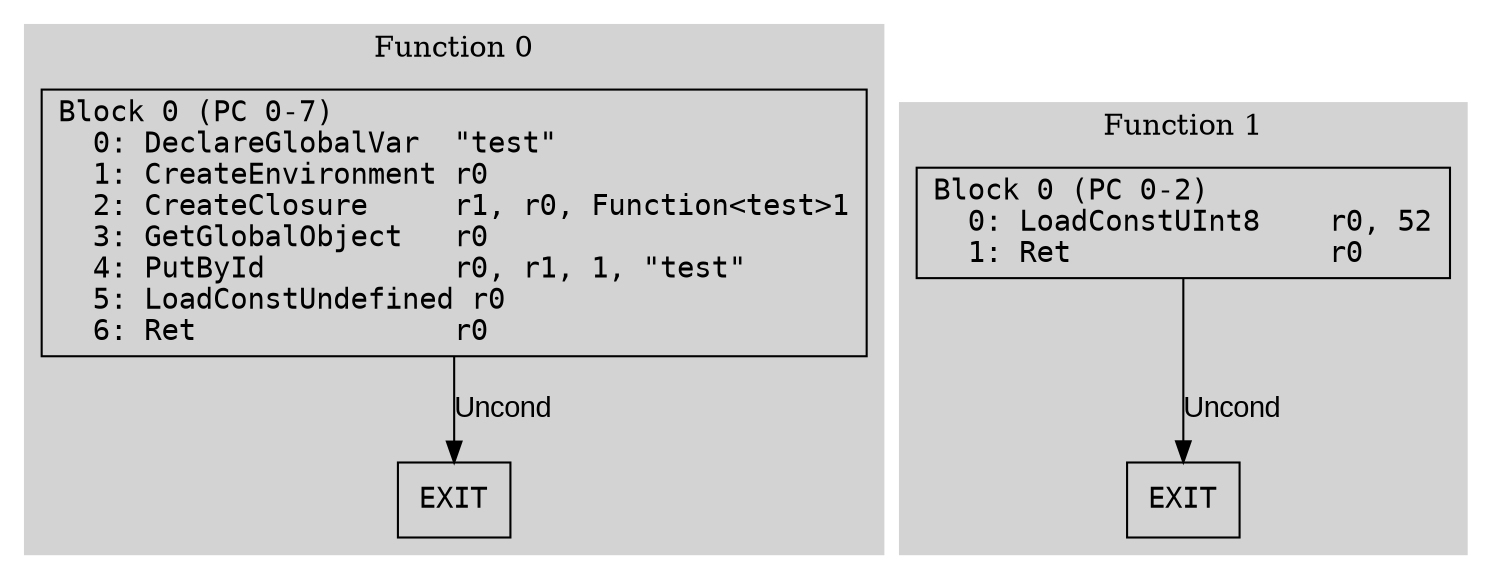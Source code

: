 // CFG analysis for simple_arithmetic
// Generated from data/simple_arithmetic.hbc

digraph {
  rankdir=TB;
  node [shape=box, fontname="monospace"];

  subgraph cluster_function_0 {
    label = "Function 0";
    style = filled;
    color = lightgrey;

    edge [fontname="Arial"];

    f0_n0 [ label = "Block 0 (PC 0-7)\l  0: DeclareGlobalVar  \"test\"\l  1: CreateEnvironment r0\l  2: CreateClosure     r1, r0, Function<test>1\l  3: GetGlobalObject   r0\l  4: PutById           r0, r1, 1, \"test\"\l  5: LoadConstUndefined r0\l  6: Ret               r0\l" ]
    f0_n1 [ label = "EXIT" ]

    f0_n0 -> f0_n1 [label="Uncond"]
  }

  subgraph cluster_function_1 {
    label = "Function 1";
    style = filled;
    color = lightgrey;

    edge [fontname="Arial"];

    f1_n0 [ label = "Block 0 (PC 0-2)\l  0: LoadConstUInt8    r0, 52\l  1: Ret               r0\l" ]
    f1_n1 [ label = "EXIT" ]

    f1_n0 -> f1_n1 [label="Uncond"]
  }

}
